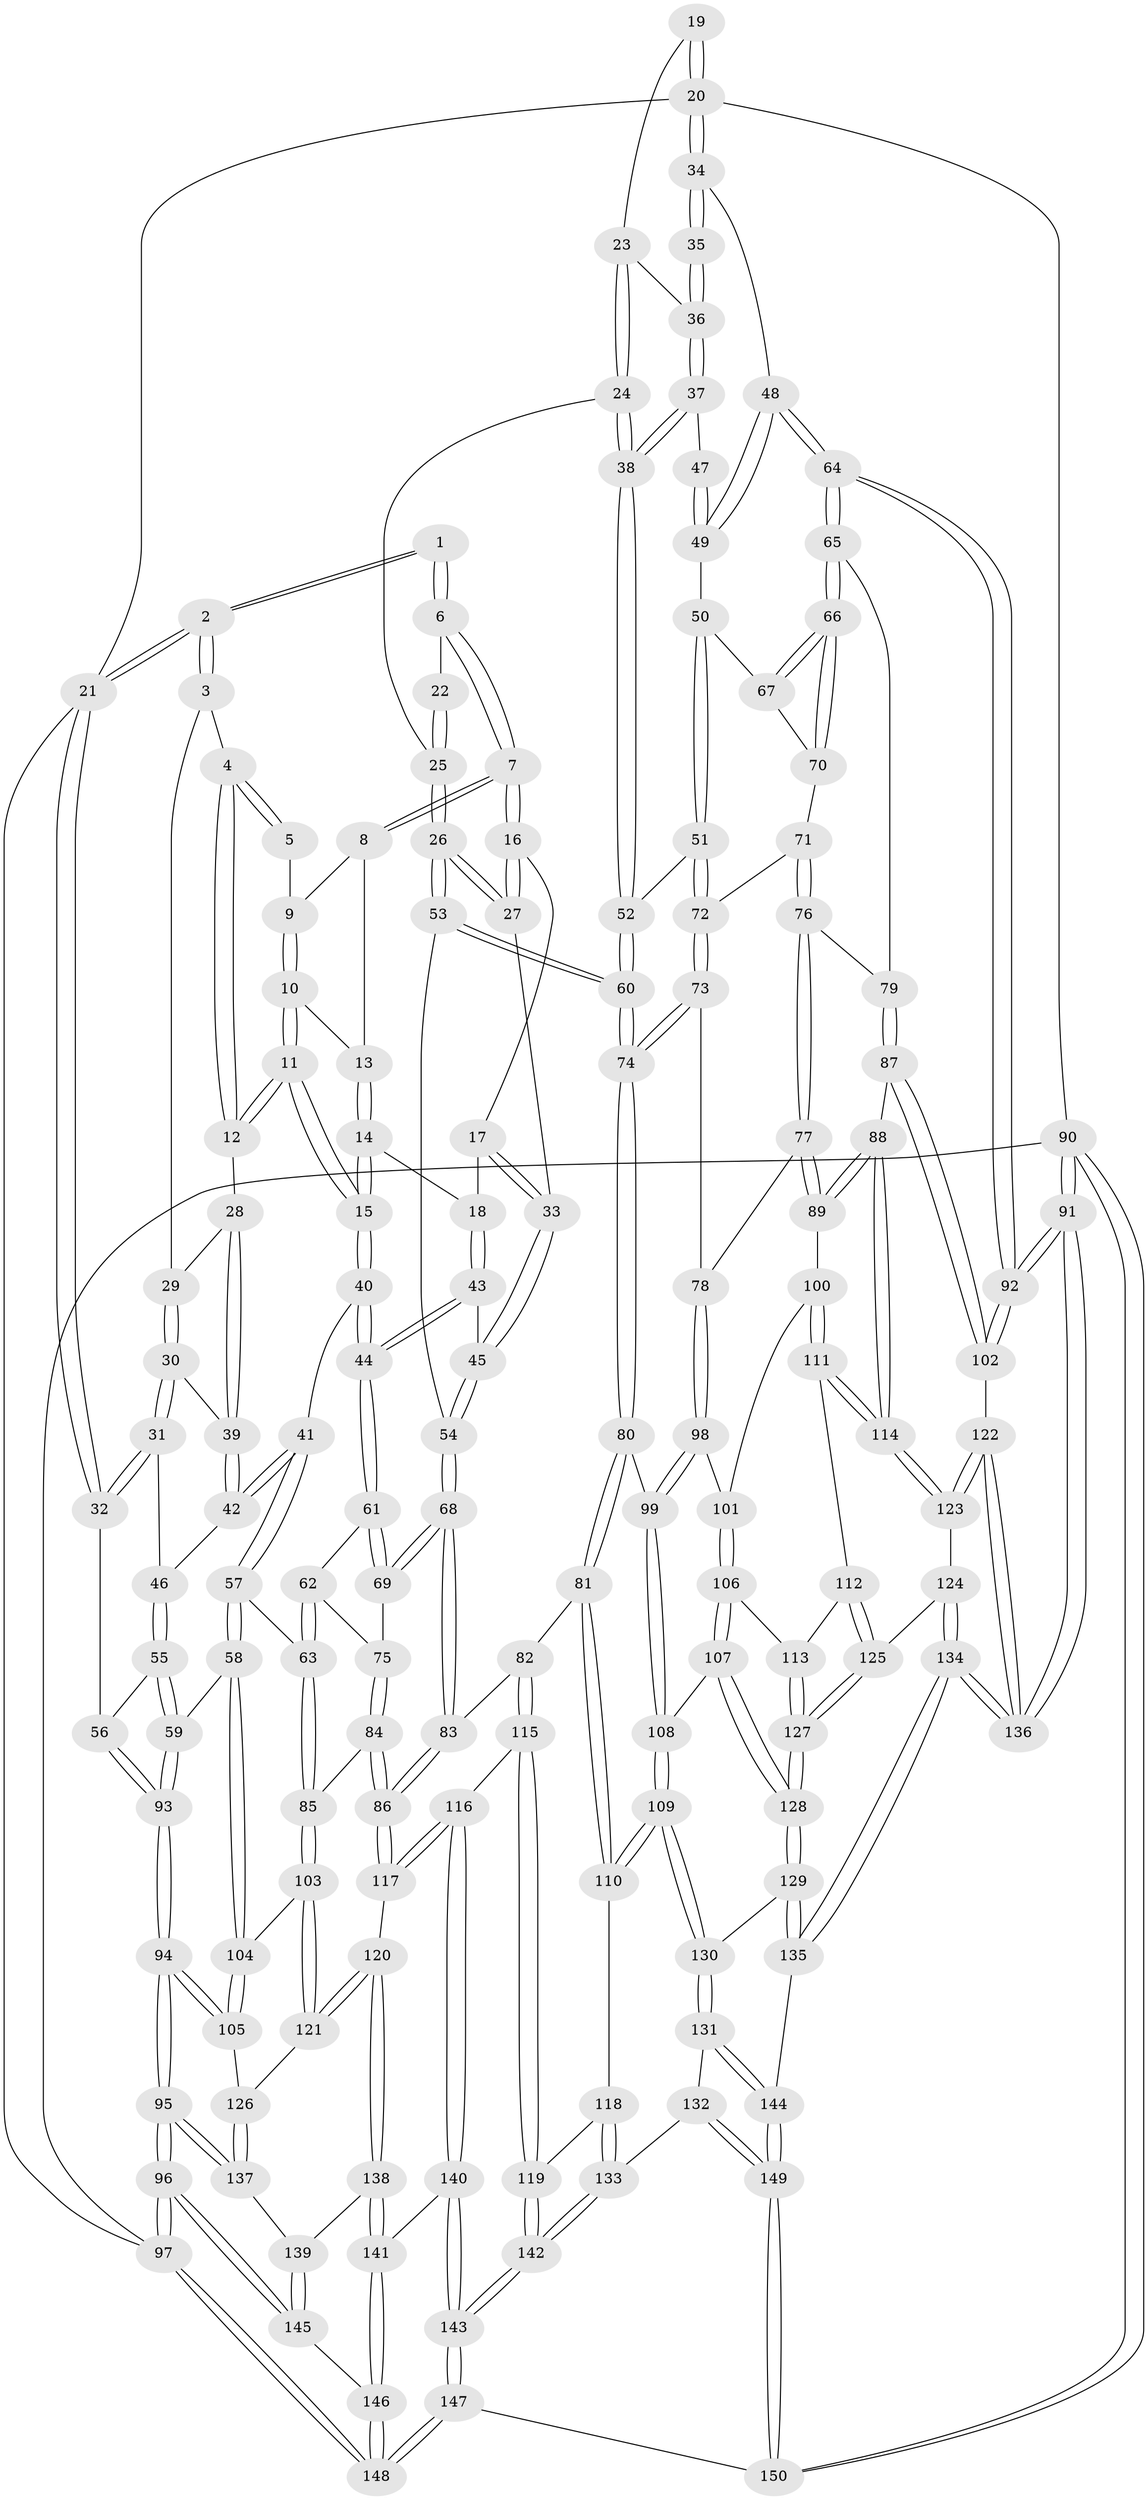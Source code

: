 // coarse degree distribution, {3: 0.25, 4: 0.25, 2: 0.03333333333333333, 6: 0.11666666666666667, 7: 0.03333333333333333, 5: 0.2833333333333333, 8: 0.03333333333333333}
// Generated by graph-tools (version 1.1) at 2025/06/03/04/25 22:06:02]
// undirected, 150 vertices, 372 edges
graph export_dot {
graph [start="1"]
  node [color=gray90,style=filled];
  1 [pos="+0.2477970220847237+0"];
  2 [pos="+0+0"];
  3 [pos="+0+0"];
  4 [pos="+0.15767803625329313+0.06766716788511898"];
  5 [pos="+0.21761072232532647+0"];
  6 [pos="+0.5288789047349656+0"];
  7 [pos="+0.5151967642619283+0"];
  8 [pos="+0.28326483898515453+0.04692595147297679"];
  9 [pos="+0.22976230105576836+0.010567957437569248"];
  10 [pos="+0.23910294634449544+0.06414883060990655"];
  11 [pos="+0.21128508762915046+0.13926443531685226"];
  12 [pos="+0.15816125395638458+0.08326608462316852"];
  13 [pos="+0.28311506343952175+0.06620558608447026"];
  14 [pos="+0.2974525986294405+0.10386429234586397"];
  15 [pos="+0.23238371671085917+0.1777732090353953"];
  16 [pos="+0.5095133917265652+0"];
  17 [pos="+0.4825966123659901+0"];
  18 [pos="+0.397209618057284+0.07848132271363735"];
  19 [pos="+0.8699285657506093+0"];
  20 [pos="+1+0"];
  21 [pos="+0+0"];
  22 [pos="+0.5644108585889541+0"];
  23 [pos="+0.8446238845142684+0.04283261222231459"];
  24 [pos="+0.7751021893409473+0.1789234371565448"];
  25 [pos="+0.7060383978745849+0.1867969070410543"];
  26 [pos="+0.6435613594755578+0.24117813226063395"];
  27 [pos="+0.5639829555931419+0.16154397952065072"];
  28 [pos="+0.09308271489750031+0.11422738550451762"];
  29 [pos="+0.009204266061823873+0.015744019109767055"];
  30 [pos="+0.03867356395200018+0.1464535240038135"];
  31 [pos="+0+0.1821783438583321"];
  32 [pos="+0+0.21312349826641325"];
  33 [pos="+0.4780727453197609+0.19570543077196662"];
  34 [pos="+1+0.12449367347089084"];
  35 [pos="+0.9932413589856531+0.14347935380871868"];
  36 [pos="+0.8659948974371501+0.06855521047627845"];
  37 [pos="+0.9191396946690782+0.16751517859774023"];
  38 [pos="+0.8580076130598345+0.2603227788507055"];
  39 [pos="+0.08153863198173913+0.1451728208932914"];
  40 [pos="+0.23259956513249538+0.20402822474579113"];
  41 [pos="+0.17435293837355256+0.21670596093016178"];
  42 [pos="+0.11210238534240786+0.21103721136238987"];
  43 [pos="+0.3907197015915451+0.21186884242034068"];
  44 [pos="+0.2609956126008379+0.23302928739204642"];
  45 [pos="+0.4345972284203499+0.24107683008827893"];
  46 [pos="+0.09748656326283141+0.221967417982242"];
  47 [pos="+0.9335579892354955+0.1650419199808575"];
  48 [pos="+1+0.19216243122243892"];
  49 [pos="+0.9826564500491158+0.2582715161069595"];
  50 [pos="+0.9613871554884454+0.2651047389278411"];
  51 [pos="+0.8647022230212854+0.2751734900291583"];
  52 [pos="+0.8643194801193886+0.2747112543309464"];
  53 [pos="+0.6214832942415571+0.3144126554773611"];
  54 [pos="+0.4580430192198814+0.2891908291874329"];
  55 [pos="+0.09265927330580469+0.22988183529184175"];
  56 [pos="+0+0.238741838911762"];
  57 [pos="+0.08802233573946122+0.4297979566503992"];
  58 [pos="+0.04284473298603577+0.42566992997476766"];
  59 [pos="+0+0.4070443827706062"];
  60 [pos="+0.638636473711467+0.35883321831336845"];
  61 [pos="+0.2624079404092923+0.3164576754172675"];
  62 [pos="+0.2251709306574412+0.36152540615582296"];
  63 [pos="+0.1380974506958973+0.44312551846614323"];
  64 [pos="+1+0.42278690857892237"];
  65 [pos="+1+0.4184392230001505"];
  66 [pos="+1+0.41324046370549367"];
  67 [pos="+0.9740467386179067+0.3418668174582748"];
  68 [pos="+0.39887879186354613+0.3924030936053761"];
  69 [pos="+0.3964356231555114+0.3920272594380057"];
  70 [pos="+0.9012793707282574+0.3628330523210035"];
  71 [pos="+0.8798280938441997+0.36164568547232495"];
  72 [pos="+0.8677061877287051+0.3471700507730198"];
  73 [pos="+0.7837748548478672+0.40155015008120304"];
  74 [pos="+0.6458020295914847+0.40637392284909585"];
  75 [pos="+0.314971102852581+0.4370235535277283"];
  76 [pos="+0.9036911462102087+0.4436857023400065"];
  77 [pos="+0.8658554755947603+0.48682247035294224"];
  78 [pos="+0.8285994632543328+0.48661827553833864"];
  79 [pos="+0.9452229260837445+0.4561219498161362"];
  80 [pos="+0.6333061668455506+0.448518101540992"];
  81 [pos="+0.5414519213801633+0.5130010607002372"];
  82 [pos="+0.485656914709419+0.5055630985848"];
  83 [pos="+0.44738532342089293+0.48621375140472706"];
  84 [pos="+0.22228525164343715+0.532840622475434"];
  85 [pos="+0.2030708031137869+0.52062349145689"];
  86 [pos="+0.2663275130307782+0.581947905044203"];
  87 [pos="+0.9600046077315355+0.5805652831268069"];
  88 [pos="+0.9504563966829664+0.5837627750173778"];
  89 [pos="+0.8771221186701598+0.5180593569923246"];
  90 [pos="+1+1"];
  91 [pos="+1+1"];
  92 [pos="+1+0.5875525912007052"];
  93 [pos="+0+0.3916835177777162"];
  94 [pos="+0+0.7604428719758692"];
  95 [pos="+0+0.7709602946151297"];
  96 [pos="+0+0.8854164263863548"];
  97 [pos="+0+1"];
  98 [pos="+0.7857120632513748+0.5183667798138423"];
  99 [pos="+0.6986507997054171+0.5123253426779525"];
  100 [pos="+0.8364077369097404+0.5784800523544233"];
  101 [pos="+0.8044445435097951+0.5552268466544226"];
  102 [pos="+1+0.5887639698308902"];
  103 [pos="+0.09983848202997915+0.6288154248814495"];
  104 [pos="+0.05040569904991953+0.6125654660510439"];
  105 [pos="+0.0010403929397706751+0.6506487098095788"];
  106 [pos="+0.7543153957693233+0.6258569733230985"];
  107 [pos="+0.7385317795859315+0.6258730480348402"];
  108 [pos="+0.7202504850957744+0.6238240133470283"];
  109 [pos="+0.6647422101291923+0.6896451079506039"];
  110 [pos="+0.5584798465898416+0.602956840371618"];
  111 [pos="+0.847005576767125+0.607603351214285"];
  112 [pos="+0.8347462360196283+0.6198197268148754"];
  113 [pos="+0.7614134563863838+0.6279450513809365"];
  114 [pos="+0.9207282819090495+0.6145584963858456"];
  115 [pos="+0.39051754888051854+0.6918804216317869"];
  116 [pos="+0.33648033460718246+0.6818347537397472"];
  117 [pos="+0.27628355648857045+0.6419505914417276"];
  118 [pos="+0.5196438781137632+0.6621826497311782"];
  119 [pos="+0.40730934293579985+0.7036479031419987"];
  120 [pos="+0.22256919783799298+0.6923755800083397"];
  121 [pos="+0.11963337933984322+0.6827742028738417"];
  122 [pos="+0.9317895925098993+0.6920947714685548"];
  123 [pos="+0.9181657028885538+0.665520970953017"];
  124 [pos="+0.8421313337802253+0.6923631529565626"];
  125 [pos="+0.8357204006067873+0.6897306852677839"];
  126 [pos="+0.0977316991203224+0.7043501543164575"];
  127 [pos="+0.8107638286178985+0.6977880207674763"];
  128 [pos="+0.7865337048849431+0.724097562528325"];
  129 [pos="+0.7776122092833182+0.7374874043367545"];
  130 [pos="+0.66592422733866+0.7124029784479605"];
  131 [pos="+0.6361582837187828+0.7756134600782852"];
  132 [pos="+0.573198082792329+0.7976204601111073"];
  133 [pos="+0.5675725728884762+0.7988932530383213"];
  134 [pos="+0.9679625219335104+0.9324321058912614"];
  135 [pos="+0.8389202208482035+0.8706743637344027"];
  136 [pos="+1+0.9552924716512795"];
  137 [pos="+0.08574080865882638+0.7338099951288354"];
  138 [pos="+0.2032096556814426+0.7713479459498739"];
  139 [pos="+0.10224823775665544+0.7701985269129684"];
  140 [pos="+0.3118322287872308+0.8097699435394021"];
  141 [pos="+0.20329316360828092+0.771690469863315"];
  142 [pos="+0.4786922161614332+0.8570827318064137"];
  143 [pos="+0.3941530458656305+1"];
  144 [pos="+0.7205095606639256+0.8626136412060624"];
  145 [pos="+0.08612024295125242+0.8164728475497232"];
  146 [pos="+0.18508753848387632+0.9320150764436929"];
  147 [pos="+0.3863717517350885+1"];
  148 [pos="+0.24170263089615857+1"];
  149 [pos="+0.6581652457476815+0.9447983887629471"];
  150 [pos="+0.557140248800876+1"];
  1 -- 2;
  1 -- 2;
  1 -- 6;
  1 -- 6;
  2 -- 3;
  2 -- 3;
  2 -- 21;
  2 -- 21;
  3 -- 4;
  3 -- 29;
  4 -- 5;
  4 -- 5;
  4 -- 12;
  4 -- 12;
  5 -- 9;
  6 -- 7;
  6 -- 7;
  6 -- 22;
  7 -- 8;
  7 -- 8;
  7 -- 16;
  7 -- 16;
  8 -- 9;
  8 -- 13;
  9 -- 10;
  9 -- 10;
  10 -- 11;
  10 -- 11;
  10 -- 13;
  11 -- 12;
  11 -- 12;
  11 -- 15;
  11 -- 15;
  12 -- 28;
  13 -- 14;
  13 -- 14;
  14 -- 15;
  14 -- 15;
  14 -- 18;
  15 -- 40;
  15 -- 40;
  16 -- 17;
  16 -- 27;
  16 -- 27;
  17 -- 18;
  17 -- 33;
  17 -- 33;
  18 -- 43;
  18 -- 43;
  19 -- 20;
  19 -- 20;
  19 -- 23;
  20 -- 21;
  20 -- 34;
  20 -- 34;
  20 -- 90;
  21 -- 32;
  21 -- 32;
  21 -- 97;
  22 -- 25;
  22 -- 25;
  23 -- 24;
  23 -- 24;
  23 -- 36;
  24 -- 25;
  24 -- 38;
  24 -- 38;
  25 -- 26;
  25 -- 26;
  26 -- 27;
  26 -- 27;
  26 -- 53;
  26 -- 53;
  27 -- 33;
  28 -- 29;
  28 -- 39;
  28 -- 39;
  29 -- 30;
  29 -- 30;
  30 -- 31;
  30 -- 31;
  30 -- 39;
  31 -- 32;
  31 -- 32;
  31 -- 46;
  32 -- 56;
  33 -- 45;
  33 -- 45;
  34 -- 35;
  34 -- 35;
  34 -- 48;
  35 -- 36;
  35 -- 36;
  36 -- 37;
  36 -- 37;
  37 -- 38;
  37 -- 38;
  37 -- 47;
  38 -- 52;
  38 -- 52;
  39 -- 42;
  39 -- 42;
  40 -- 41;
  40 -- 44;
  40 -- 44;
  41 -- 42;
  41 -- 42;
  41 -- 57;
  41 -- 57;
  42 -- 46;
  43 -- 44;
  43 -- 44;
  43 -- 45;
  44 -- 61;
  44 -- 61;
  45 -- 54;
  45 -- 54;
  46 -- 55;
  46 -- 55;
  47 -- 49;
  47 -- 49;
  48 -- 49;
  48 -- 49;
  48 -- 64;
  48 -- 64;
  49 -- 50;
  50 -- 51;
  50 -- 51;
  50 -- 67;
  51 -- 52;
  51 -- 72;
  51 -- 72;
  52 -- 60;
  52 -- 60;
  53 -- 54;
  53 -- 60;
  53 -- 60;
  54 -- 68;
  54 -- 68;
  55 -- 56;
  55 -- 59;
  55 -- 59;
  56 -- 93;
  56 -- 93;
  57 -- 58;
  57 -- 58;
  57 -- 63;
  58 -- 59;
  58 -- 104;
  58 -- 104;
  59 -- 93;
  59 -- 93;
  60 -- 74;
  60 -- 74;
  61 -- 62;
  61 -- 69;
  61 -- 69;
  62 -- 63;
  62 -- 63;
  62 -- 75;
  63 -- 85;
  63 -- 85;
  64 -- 65;
  64 -- 65;
  64 -- 92;
  64 -- 92;
  65 -- 66;
  65 -- 66;
  65 -- 79;
  66 -- 67;
  66 -- 67;
  66 -- 70;
  66 -- 70;
  67 -- 70;
  68 -- 69;
  68 -- 69;
  68 -- 83;
  68 -- 83;
  69 -- 75;
  70 -- 71;
  71 -- 72;
  71 -- 76;
  71 -- 76;
  72 -- 73;
  72 -- 73;
  73 -- 74;
  73 -- 74;
  73 -- 78;
  74 -- 80;
  74 -- 80;
  75 -- 84;
  75 -- 84;
  76 -- 77;
  76 -- 77;
  76 -- 79;
  77 -- 78;
  77 -- 89;
  77 -- 89;
  78 -- 98;
  78 -- 98;
  79 -- 87;
  79 -- 87;
  80 -- 81;
  80 -- 81;
  80 -- 99;
  81 -- 82;
  81 -- 110;
  81 -- 110;
  82 -- 83;
  82 -- 115;
  82 -- 115;
  83 -- 86;
  83 -- 86;
  84 -- 85;
  84 -- 86;
  84 -- 86;
  85 -- 103;
  85 -- 103;
  86 -- 117;
  86 -- 117;
  87 -- 88;
  87 -- 102;
  87 -- 102;
  88 -- 89;
  88 -- 89;
  88 -- 114;
  88 -- 114;
  89 -- 100;
  90 -- 91;
  90 -- 91;
  90 -- 150;
  90 -- 150;
  90 -- 97;
  91 -- 92;
  91 -- 92;
  91 -- 136;
  91 -- 136;
  92 -- 102;
  92 -- 102;
  93 -- 94;
  93 -- 94;
  94 -- 95;
  94 -- 95;
  94 -- 105;
  94 -- 105;
  95 -- 96;
  95 -- 96;
  95 -- 137;
  95 -- 137;
  96 -- 97;
  96 -- 97;
  96 -- 145;
  96 -- 145;
  97 -- 148;
  97 -- 148;
  98 -- 99;
  98 -- 99;
  98 -- 101;
  99 -- 108;
  99 -- 108;
  100 -- 101;
  100 -- 111;
  100 -- 111;
  101 -- 106;
  101 -- 106;
  102 -- 122;
  103 -- 104;
  103 -- 121;
  103 -- 121;
  104 -- 105;
  104 -- 105;
  105 -- 126;
  106 -- 107;
  106 -- 107;
  106 -- 113;
  107 -- 108;
  107 -- 128;
  107 -- 128;
  108 -- 109;
  108 -- 109;
  109 -- 110;
  109 -- 110;
  109 -- 130;
  109 -- 130;
  110 -- 118;
  111 -- 112;
  111 -- 114;
  111 -- 114;
  112 -- 113;
  112 -- 125;
  112 -- 125;
  113 -- 127;
  113 -- 127;
  114 -- 123;
  114 -- 123;
  115 -- 116;
  115 -- 119;
  115 -- 119;
  116 -- 117;
  116 -- 117;
  116 -- 140;
  116 -- 140;
  117 -- 120;
  118 -- 119;
  118 -- 133;
  118 -- 133;
  119 -- 142;
  119 -- 142;
  120 -- 121;
  120 -- 121;
  120 -- 138;
  120 -- 138;
  121 -- 126;
  122 -- 123;
  122 -- 123;
  122 -- 136;
  122 -- 136;
  123 -- 124;
  124 -- 125;
  124 -- 134;
  124 -- 134;
  125 -- 127;
  125 -- 127;
  126 -- 137;
  126 -- 137;
  127 -- 128;
  127 -- 128;
  128 -- 129;
  128 -- 129;
  129 -- 130;
  129 -- 135;
  129 -- 135;
  130 -- 131;
  130 -- 131;
  131 -- 132;
  131 -- 144;
  131 -- 144;
  132 -- 133;
  132 -- 149;
  132 -- 149;
  133 -- 142;
  133 -- 142;
  134 -- 135;
  134 -- 135;
  134 -- 136;
  134 -- 136;
  135 -- 144;
  137 -- 139;
  138 -- 139;
  138 -- 141;
  138 -- 141;
  139 -- 145;
  139 -- 145;
  140 -- 141;
  140 -- 143;
  140 -- 143;
  141 -- 146;
  141 -- 146;
  142 -- 143;
  142 -- 143;
  143 -- 147;
  143 -- 147;
  144 -- 149;
  144 -- 149;
  145 -- 146;
  146 -- 148;
  146 -- 148;
  147 -- 148;
  147 -- 148;
  147 -- 150;
  149 -- 150;
  149 -- 150;
}
